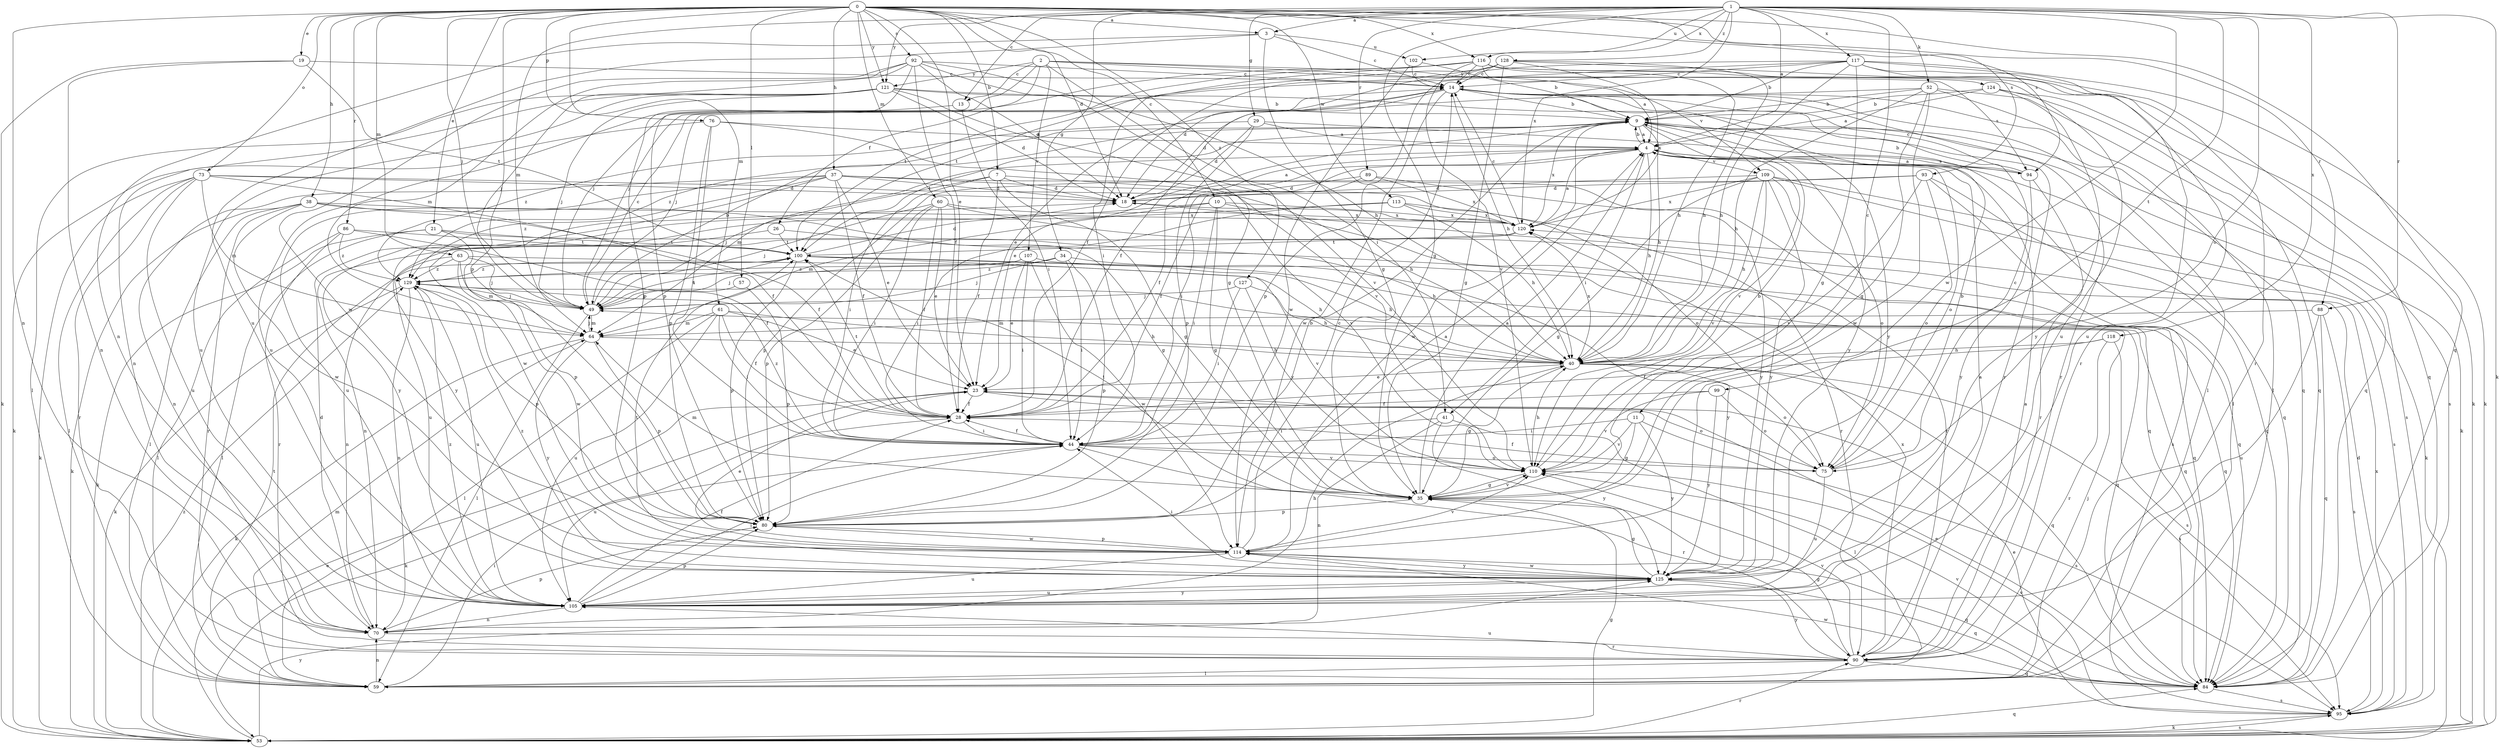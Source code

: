 strict digraph  {
0;
1;
2;
3;
4;
7;
9;
10;
11;
13;
14;
18;
19;
21;
23;
26;
28;
29;
34;
35;
37;
38;
40;
41;
44;
49;
52;
53;
57;
59;
60;
61;
63;
64;
70;
73;
75;
76;
80;
84;
86;
88;
89;
90;
92;
93;
94;
95;
99;
100;
102;
105;
107;
109;
110;
113;
114;
116;
117;
118;
120;
121;
124;
125;
127;
128;
129;
0 -> 3  [label=a];
0 -> 7  [label=b];
0 -> 10  [label=c];
0 -> 18  [label=d];
0 -> 19  [label=e];
0 -> 21  [label=e];
0 -> 23  [label=e];
0 -> 37  [label=h];
0 -> 38  [label=h];
0 -> 49  [label=j];
0 -> 57  [label=l];
0 -> 60  [label=m];
0 -> 61  [label=m];
0 -> 63  [label=m];
0 -> 70  [label=n];
0 -> 73  [label=o];
0 -> 76  [label=p];
0 -> 80  [label=p];
0 -> 84  [label=q];
0 -> 86  [label=r];
0 -> 88  [label=r];
0 -> 92  [label=s];
0 -> 93  [label=s];
0 -> 94  [label=s];
0 -> 113  [label=w];
0 -> 116  [label=x];
0 -> 121  [label=y];
0 -> 127  [label=z];
1 -> 3  [label=a];
1 -> 4  [label=a];
1 -> 11  [label=c];
1 -> 13  [label=c];
1 -> 29  [label=g];
1 -> 34  [label=g];
1 -> 35  [label=g];
1 -> 52  [label=k];
1 -> 53  [label=k];
1 -> 64  [label=m];
1 -> 75  [label=o];
1 -> 88  [label=r];
1 -> 89  [label=r];
1 -> 99  [label=t];
1 -> 102  [label=u];
1 -> 114  [label=w];
1 -> 116  [label=x];
1 -> 117  [label=x];
1 -> 118  [label=x];
1 -> 120  [label=x];
1 -> 121  [label=y];
1 -> 128  [label=z];
2 -> 13  [label=c];
2 -> 26  [label=f];
2 -> 41  [label=i];
2 -> 80  [label=p];
2 -> 94  [label=s];
2 -> 107  [label=v];
2 -> 109  [label=v];
2 -> 121  [label=y];
2 -> 124  [label=y];
3 -> 14  [label=c];
3 -> 35  [label=g];
3 -> 70  [label=n];
3 -> 102  [label=u];
3 -> 105  [label=u];
4 -> 9  [label=b];
4 -> 28  [label=f];
4 -> 40  [label=h];
4 -> 41  [label=i];
4 -> 44  [label=i];
4 -> 64  [label=m];
4 -> 75  [label=o];
4 -> 84  [label=q];
4 -> 94  [label=s];
4 -> 109  [label=v];
7 -> 18  [label=d];
7 -> 28  [label=f];
7 -> 35  [label=g];
7 -> 44  [label=i];
7 -> 49  [label=j];
7 -> 75  [label=o];
9 -> 4  [label=a];
9 -> 23  [label=e];
9 -> 40  [label=h];
9 -> 53  [label=k];
9 -> 95  [label=s];
9 -> 100  [label=t];
9 -> 110  [label=v];
9 -> 114  [label=w];
9 -> 120  [label=x];
9 -> 125  [label=y];
9 -> 129  [label=z];
10 -> 35  [label=g];
10 -> 44  [label=i];
10 -> 64  [label=m];
10 -> 90  [label=r];
10 -> 120  [label=x];
10 -> 125  [label=y];
11 -> 35  [label=g];
11 -> 44  [label=i];
11 -> 95  [label=s];
11 -> 110  [label=v];
11 -> 125  [label=y];
13 -> 44  [label=i];
13 -> 105  [label=u];
14 -> 9  [label=b];
14 -> 18  [label=d];
14 -> 23  [label=e];
14 -> 28  [label=f];
14 -> 40  [label=h];
14 -> 59  [label=l];
14 -> 84  [label=q];
14 -> 90  [label=r];
14 -> 114  [label=w];
14 -> 125  [label=y];
18 -> 4  [label=a];
18 -> 120  [label=x];
19 -> 14  [label=c];
19 -> 53  [label=k];
19 -> 70  [label=n];
19 -> 100  [label=t];
21 -> 53  [label=k];
21 -> 59  [label=l];
21 -> 80  [label=p];
21 -> 84  [label=q];
21 -> 100  [label=t];
23 -> 28  [label=f];
23 -> 53  [label=k];
23 -> 75  [label=o];
26 -> 40  [label=h];
26 -> 100  [label=t];
26 -> 105  [label=u];
28 -> 44  [label=i];
28 -> 100  [label=t];
28 -> 105  [label=u];
29 -> 4  [label=a];
29 -> 18  [label=d];
29 -> 59  [label=l];
29 -> 80  [label=p];
29 -> 129  [label=z];
34 -> 44  [label=i];
34 -> 49  [label=j];
34 -> 80  [label=p];
34 -> 125  [label=y];
34 -> 129  [label=z];
35 -> 4  [label=a];
35 -> 64  [label=m];
35 -> 80  [label=p];
35 -> 100  [label=t];
35 -> 110  [label=v];
37 -> 18  [label=d];
37 -> 23  [label=e];
37 -> 28  [label=f];
37 -> 40  [label=h];
37 -> 70  [label=n];
37 -> 84  [label=q];
37 -> 105  [label=u];
37 -> 114  [label=w];
37 -> 129  [label=z];
38 -> 28  [label=f];
38 -> 35  [label=g];
38 -> 53  [label=k];
38 -> 59  [label=l];
38 -> 90  [label=r];
38 -> 114  [label=w];
38 -> 120  [label=x];
40 -> 23  [label=e];
40 -> 35  [label=g];
40 -> 75  [label=o];
40 -> 84  [label=q];
40 -> 95  [label=s];
40 -> 120  [label=x];
41 -> 44  [label=i];
41 -> 59  [label=l];
41 -> 70  [label=n];
41 -> 125  [label=y];
44 -> 28  [label=f];
44 -> 75  [label=o];
44 -> 90  [label=r];
44 -> 110  [label=v];
44 -> 129  [label=z];
49 -> 9  [label=b];
49 -> 14  [label=c];
49 -> 59  [label=l];
49 -> 64  [label=m];
49 -> 100  [label=t];
52 -> 9  [label=b];
52 -> 35  [label=g];
52 -> 40  [label=h];
52 -> 49  [label=j];
52 -> 59  [label=l];
52 -> 84  [label=q];
52 -> 114  [label=w];
53 -> 23  [label=e];
53 -> 35  [label=g];
53 -> 84  [label=q];
53 -> 90  [label=r];
53 -> 95  [label=s];
53 -> 125  [label=y];
53 -> 129  [label=z];
57 -> 49  [label=j];
57 -> 80  [label=p];
59 -> 44  [label=i];
59 -> 49  [label=j];
59 -> 64  [label=m];
59 -> 70  [label=n];
59 -> 100  [label=t];
60 -> 23  [label=e];
60 -> 28  [label=f];
60 -> 44  [label=i];
60 -> 49  [label=j];
60 -> 80  [label=p];
60 -> 84  [label=q];
60 -> 120  [label=x];
61 -> 23  [label=e];
61 -> 28  [label=f];
61 -> 40  [label=h];
61 -> 44  [label=i];
61 -> 59  [label=l];
61 -> 64  [label=m];
61 -> 105  [label=u];
63 -> 40  [label=h];
63 -> 49  [label=j];
63 -> 64  [label=m];
63 -> 70  [label=n];
63 -> 114  [label=w];
63 -> 129  [label=z];
64 -> 40  [label=h];
64 -> 49  [label=j];
64 -> 53  [label=k];
64 -> 80  [label=p];
64 -> 125  [label=y];
70 -> 18  [label=d];
70 -> 40  [label=h];
70 -> 80  [label=p];
70 -> 90  [label=r];
73 -> 18  [label=d];
73 -> 28  [label=f];
73 -> 53  [label=k];
73 -> 59  [label=l];
73 -> 64  [label=m];
73 -> 90  [label=r];
73 -> 105  [label=u];
73 -> 110  [label=v];
75 -> 9  [label=b];
75 -> 14  [label=c];
75 -> 28  [label=f];
75 -> 105  [label=u];
76 -> 4  [label=a];
76 -> 44  [label=i];
76 -> 53  [label=k];
76 -> 80  [label=p];
76 -> 110  [label=v];
80 -> 4  [label=a];
80 -> 9  [label=b];
80 -> 114  [label=w];
84 -> 23  [label=e];
84 -> 95  [label=s];
84 -> 110  [label=v];
84 -> 114  [label=w];
86 -> 28  [label=f];
86 -> 59  [label=l];
86 -> 90  [label=r];
86 -> 100  [label=t];
86 -> 129  [label=z];
88 -> 64  [label=m];
88 -> 84  [label=q];
88 -> 95  [label=s];
88 -> 105  [label=u];
89 -> 18  [label=d];
89 -> 28  [label=f];
89 -> 120  [label=x];
89 -> 125  [label=y];
90 -> 4  [label=a];
90 -> 35  [label=g];
90 -> 59  [label=l];
90 -> 84  [label=q];
90 -> 105  [label=u];
90 -> 110  [label=v];
90 -> 120  [label=x];
90 -> 125  [label=y];
92 -> 14  [label=c];
92 -> 18  [label=d];
92 -> 28  [label=f];
92 -> 35  [label=g];
92 -> 40  [label=h];
92 -> 49  [label=j];
92 -> 64  [label=m];
92 -> 80  [label=p];
92 -> 114  [label=w];
93 -> 18  [label=d];
93 -> 75  [label=o];
93 -> 80  [label=p];
93 -> 84  [label=q];
93 -> 95  [label=s];
93 -> 110  [label=v];
94 -> 4  [label=a];
94 -> 9  [label=b];
94 -> 14  [label=c];
94 -> 90  [label=r];
94 -> 125  [label=y];
95 -> 18  [label=d];
95 -> 23  [label=e];
95 -> 53  [label=k];
95 -> 110  [label=v];
95 -> 120  [label=x];
99 -> 28  [label=f];
99 -> 75  [label=o];
99 -> 110  [label=v];
99 -> 125  [label=y];
100 -> 18  [label=d];
100 -> 40  [label=h];
100 -> 80  [label=p];
100 -> 84  [label=q];
100 -> 110  [label=v];
100 -> 129  [label=z];
102 -> 9  [label=b];
102 -> 14  [label=c];
102 -> 114  [label=w];
105 -> 4  [label=a];
105 -> 28  [label=f];
105 -> 44  [label=i];
105 -> 70  [label=n];
105 -> 80  [label=p];
105 -> 125  [label=y];
105 -> 129  [label=z];
107 -> 23  [label=e];
107 -> 44  [label=i];
107 -> 49  [label=j];
107 -> 84  [label=q];
107 -> 114  [label=w];
107 -> 129  [label=z];
109 -> 18  [label=d];
109 -> 35  [label=g];
109 -> 40  [label=h];
109 -> 53  [label=k];
109 -> 75  [label=o];
109 -> 95  [label=s];
109 -> 110  [label=v];
109 -> 120  [label=x];
109 -> 125  [label=y];
110 -> 9  [label=b];
110 -> 35  [label=g];
110 -> 40  [label=h];
113 -> 40  [label=h];
113 -> 44  [label=i];
113 -> 90  [label=r];
113 -> 120  [label=x];
113 -> 125  [label=y];
114 -> 14  [label=c];
114 -> 23  [label=e];
114 -> 80  [label=p];
114 -> 84  [label=q];
114 -> 105  [label=u];
114 -> 110  [label=v];
114 -> 125  [label=y];
116 -> 4  [label=a];
116 -> 14  [label=c];
116 -> 40  [label=h];
116 -> 44  [label=i];
116 -> 49  [label=j];
116 -> 90  [label=r];
116 -> 100  [label=t];
116 -> 105  [label=u];
116 -> 110  [label=v];
117 -> 9  [label=b];
117 -> 14  [label=c];
117 -> 35  [label=g];
117 -> 40  [label=h];
117 -> 49  [label=j];
117 -> 53  [label=k];
117 -> 80  [label=p];
117 -> 84  [label=q];
117 -> 90  [label=r];
117 -> 105  [label=u];
118 -> 28  [label=f];
118 -> 40  [label=h];
118 -> 90  [label=r];
118 -> 95  [label=s];
120 -> 4  [label=a];
120 -> 14  [label=c];
120 -> 70  [label=n];
120 -> 100  [label=t];
121 -> 9  [label=b];
121 -> 18  [label=d];
121 -> 49  [label=j];
121 -> 59  [label=l];
121 -> 70  [label=n];
121 -> 90  [label=r];
121 -> 105  [label=u];
121 -> 110  [label=v];
124 -> 4  [label=a];
124 -> 9  [label=b];
124 -> 84  [label=q];
124 -> 95  [label=s];
124 -> 125  [label=y];
125 -> 35  [label=g];
125 -> 44  [label=i];
125 -> 84  [label=q];
125 -> 100  [label=t];
125 -> 105  [label=u];
125 -> 114  [label=w];
125 -> 129  [label=z];
127 -> 40  [label=h];
127 -> 44  [label=i];
127 -> 49  [label=j];
127 -> 110  [label=v];
128 -> 14  [label=c];
128 -> 18  [label=d];
128 -> 28  [label=f];
128 -> 35  [label=g];
128 -> 40  [label=h];
128 -> 53  [label=k];
128 -> 100  [label=t];
128 -> 120  [label=x];
129 -> 49  [label=j];
129 -> 53  [label=k];
129 -> 70  [label=n];
129 -> 80  [label=p];
129 -> 84  [label=q];
129 -> 105  [label=u];
}
